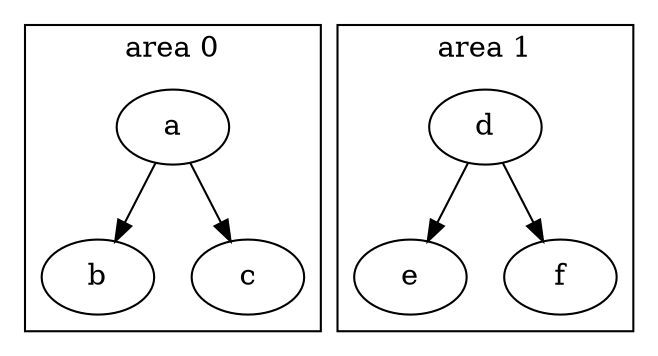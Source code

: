 digraph sample {
  subgraph cluster0 {
    label = "area 0";
    a->b;
    a->c;
  }
  subgraph cluster1 {
    label = "area 1";
    d->e;
    d->f;
  }
}
